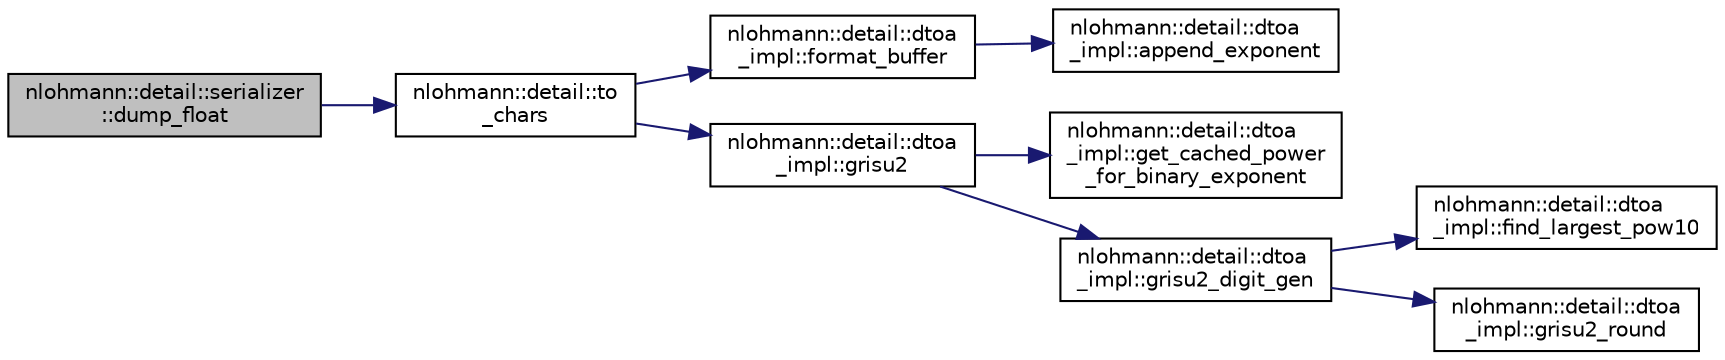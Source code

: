 digraph "nlohmann::detail::serializer::dump_float"
{
 // INTERACTIVE_SVG=YES
  edge [fontname="Helvetica",fontsize="10",labelfontname="Helvetica",labelfontsize="10"];
  node [fontname="Helvetica",fontsize="10",shape=record];
  rankdir="LR";
  Node16 [label="nlohmann::detail::serializer\l::dump_float",height=0.2,width=0.4,color="black", fillcolor="grey75", style="filled", fontcolor="black"];
  Node16 -> Node17 [color="midnightblue",fontsize="10",style="solid",fontname="Helvetica"];
  Node17 [label="nlohmann::detail::to\l_chars",height=0.2,width=0.4,color="black", fillcolor="white", style="filled",URL="$namespacenlohmann_1_1detail.html#a6192f1eab05fbbc5c35edb8368c8fc57",tooltip="generates a decimal representation of the floating-point number value in [first, last). "];
  Node17 -> Node18 [color="midnightblue",fontsize="10",style="solid",fontname="Helvetica"];
  Node18 [label="nlohmann::detail::dtoa\l_impl::format_buffer",height=0.2,width=0.4,color="black", fillcolor="white", style="filled",URL="$namespacenlohmann_1_1detail_1_1dtoa__impl.html#a12c1c5d8b46ba9702186445e73f86afe",tooltip="prettify v = buf * 10^decimal_exponent "];
  Node18 -> Node19 [color="midnightblue",fontsize="10",style="solid",fontname="Helvetica"];
  Node19 [label="nlohmann::detail::dtoa\l_impl::append_exponent",height=0.2,width=0.4,color="black", fillcolor="white", style="filled",URL="$namespacenlohmann_1_1detail_1_1dtoa__impl.html#a84733638b826eda624488f5fa4521e0b",tooltip="appends a decimal representation of e to buf "];
  Node17 -> Node20 [color="midnightblue",fontsize="10",style="solid",fontname="Helvetica"];
  Node20 [label="nlohmann::detail::dtoa\l_impl::grisu2",height=0.2,width=0.4,color="black", fillcolor="white", style="filled",URL="$namespacenlohmann_1_1detail_1_1dtoa__impl.html#a05b681dcb8569b9784c6dccfadb01633"];
  Node20 -> Node21 [color="midnightblue",fontsize="10",style="solid",fontname="Helvetica"];
  Node21 [label="nlohmann::detail::dtoa\l_impl::get_cached_power\l_for_binary_exponent",height=0.2,width=0.4,color="black", fillcolor="white", style="filled",URL="$namespacenlohmann_1_1detail_1_1dtoa__impl.html#adbf329a18c5cf854a3477327afd2200b"];
  Node20 -> Node22 [color="midnightblue",fontsize="10",style="solid",fontname="Helvetica"];
  Node22 [label="nlohmann::detail::dtoa\l_impl::grisu2_digit_gen",height=0.2,width=0.4,color="black", fillcolor="white", style="filled",URL="$namespacenlohmann_1_1detail_1_1dtoa__impl.html#a9b899c72b0e1e3dd46d75c2b4e6bcdfb"];
  Node22 -> Node23 [color="midnightblue",fontsize="10",style="solid",fontname="Helvetica"];
  Node23 [label="nlohmann::detail::dtoa\l_impl::find_largest_pow10",height=0.2,width=0.4,color="black", fillcolor="white", style="filled",URL="$namespacenlohmann_1_1detail_1_1dtoa__impl.html#a264df2b5a7e19b864859161f3501155e"];
  Node22 -> Node24 [color="midnightblue",fontsize="10",style="solid",fontname="Helvetica"];
  Node24 [label="nlohmann::detail::dtoa\l_impl::grisu2_round",height=0.2,width=0.4,color="black", fillcolor="white", style="filled",URL="$namespacenlohmann_1_1detail_1_1dtoa__impl.html#a9e66e6d0f072aa4fc0627bffc5b1cbd8"];
}
